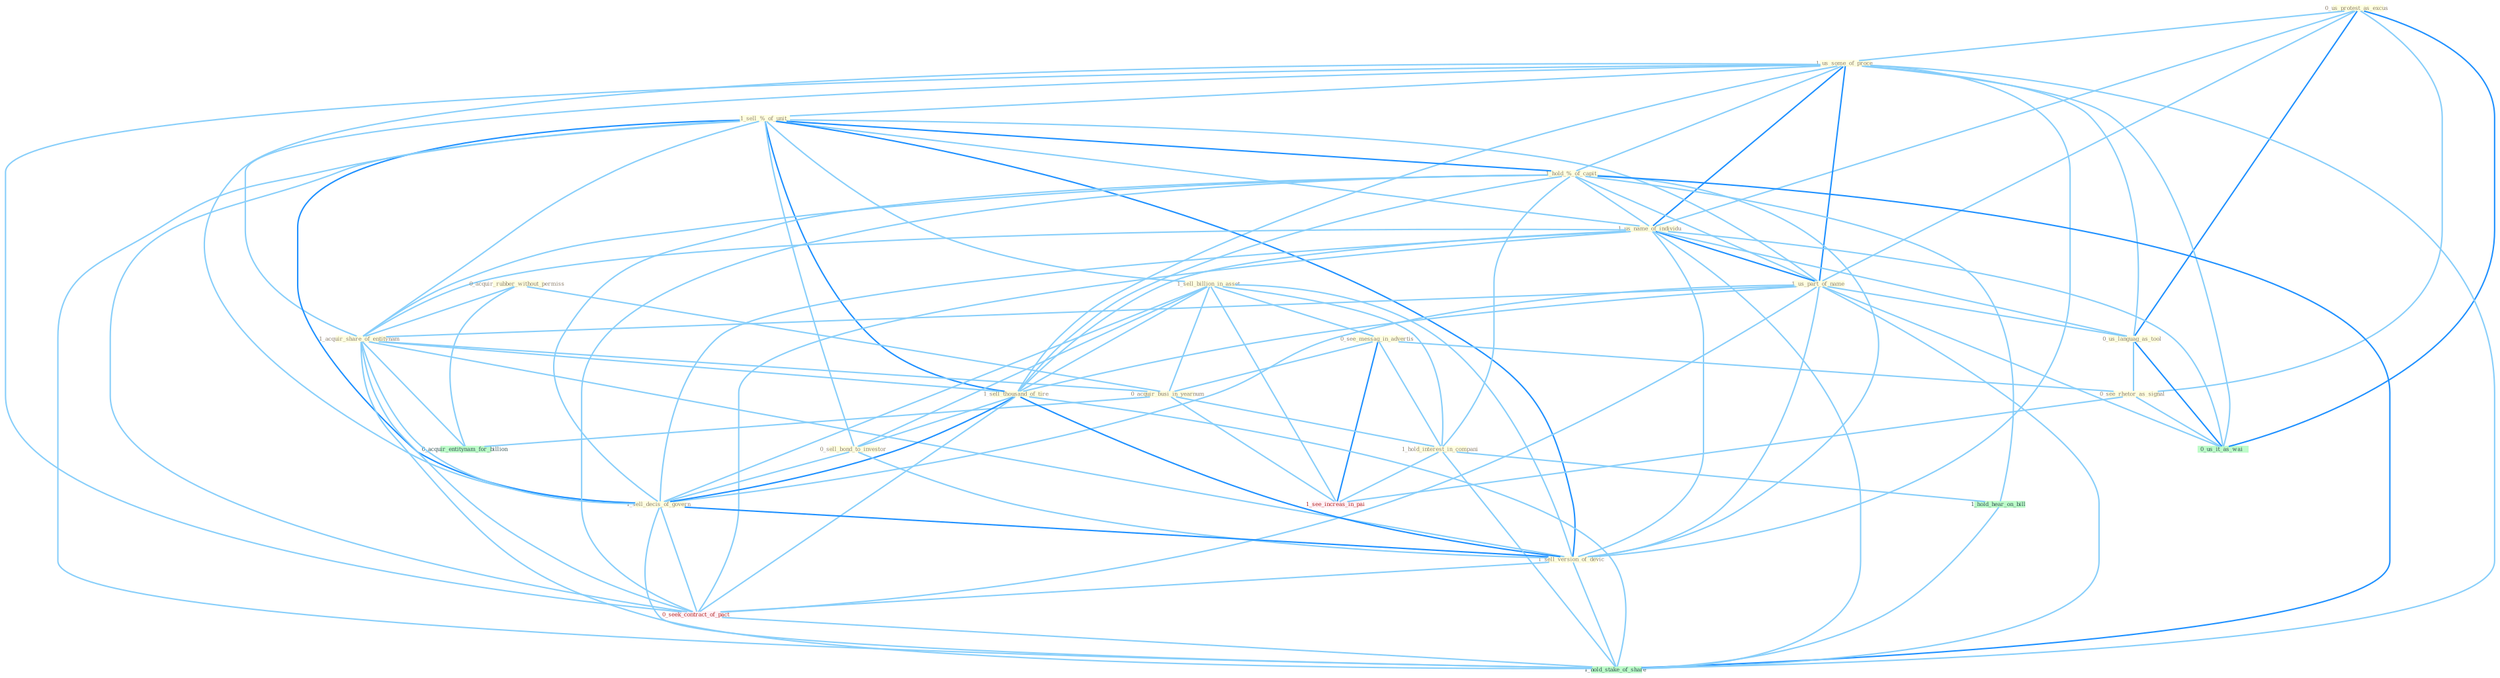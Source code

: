 Graph G{ 
    node
    [shape=polygon,style=filled,width=.5,height=.06,color="#BDFCC9",fixedsize=true,fontsize=4,
    fontcolor="#2f4f4f"];
    {node
    [color="#ffffe0", fontcolor="#8b7d6b"] "0_us_protest_as_excus " "1_us_some_of_proce " "1_sell_%_of_unit " "1_hold_%_of_capit " "1_sell_billion_in_asset " "0_see_messag_in_advertis " "1_us_name_of_individu " "1_us_part_of_name " "0_acquir_rubber_without_permiss " "1_acquir_share_of_entitynam " "0_us_languag_as_tool " "0_see_rhetor_as_signal " "0_acquir_busi_in_yearnum " "1_sell_thousand_of_tire " "1_hold_interest_in_compani " "0_sell_bond_to_investor " "1_sell_decis_of_govern " "1_sell_version_of_devic "}
{node [color="#fff0f5", fontcolor="#b22222"] "0_seek_contract_of_pact " "1_see_increas_in_pai "}
edge [color="#B0E2FF"];

	"0_us_protest_as_excus " -- "1_us_some_of_proce " [w="1", color="#87cefa" ];
	"0_us_protest_as_excus " -- "1_us_name_of_individu " [w="1", color="#87cefa" ];
	"0_us_protest_as_excus " -- "1_us_part_of_name " [w="1", color="#87cefa" ];
	"0_us_protest_as_excus " -- "0_us_languag_as_tool " [w="2", color="#1e90ff" , len=0.8];
	"0_us_protest_as_excus " -- "0_see_rhetor_as_signal " [w="1", color="#87cefa" ];
	"0_us_protest_as_excus " -- "0_us_it_as_wai " [w="2", color="#1e90ff" , len=0.8];
	"1_us_some_of_proce " -- "1_sell_%_of_unit " [w="1", color="#87cefa" ];
	"1_us_some_of_proce " -- "1_hold_%_of_capit " [w="1", color="#87cefa" ];
	"1_us_some_of_proce " -- "1_us_name_of_individu " [w="2", color="#1e90ff" , len=0.8];
	"1_us_some_of_proce " -- "1_us_part_of_name " [w="2", color="#1e90ff" , len=0.8];
	"1_us_some_of_proce " -- "1_acquir_share_of_entitynam " [w="1", color="#87cefa" ];
	"1_us_some_of_proce " -- "0_us_languag_as_tool " [w="1", color="#87cefa" ];
	"1_us_some_of_proce " -- "1_sell_thousand_of_tire " [w="1", color="#87cefa" ];
	"1_us_some_of_proce " -- "1_sell_decis_of_govern " [w="1", color="#87cefa" ];
	"1_us_some_of_proce " -- "1_sell_version_of_devic " [w="1", color="#87cefa" ];
	"1_us_some_of_proce " -- "0_seek_contract_of_pact " [w="1", color="#87cefa" ];
	"1_us_some_of_proce " -- "0_us_it_as_wai " [w="1", color="#87cefa" ];
	"1_us_some_of_proce " -- "1_hold_stake_of_share " [w="1", color="#87cefa" ];
	"1_sell_%_of_unit " -- "1_hold_%_of_capit " [w="2", color="#1e90ff" , len=0.8];
	"1_sell_%_of_unit " -- "1_sell_billion_in_asset " [w="1", color="#87cefa" ];
	"1_sell_%_of_unit " -- "1_us_name_of_individu " [w="1", color="#87cefa" ];
	"1_sell_%_of_unit " -- "1_us_part_of_name " [w="1", color="#87cefa" ];
	"1_sell_%_of_unit " -- "1_acquir_share_of_entitynam " [w="1", color="#87cefa" ];
	"1_sell_%_of_unit " -- "1_sell_thousand_of_tire " [w="2", color="#1e90ff" , len=0.8];
	"1_sell_%_of_unit " -- "0_sell_bond_to_investor " [w="1", color="#87cefa" ];
	"1_sell_%_of_unit " -- "1_sell_decis_of_govern " [w="2", color="#1e90ff" , len=0.8];
	"1_sell_%_of_unit " -- "1_sell_version_of_devic " [w="2", color="#1e90ff" , len=0.8];
	"1_sell_%_of_unit " -- "0_seek_contract_of_pact " [w="1", color="#87cefa" ];
	"1_sell_%_of_unit " -- "1_hold_stake_of_share " [w="1", color="#87cefa" ];
	"1_hold_%_of_capit " -- "1_us_name_of_individu " [w="1", color="#87cefa" ];
	"1_hold_%_of_capit " -- "1_us_part_of_name " [w="1", color="#87cefa" ];
	"1_hold_%_of_capit " -- "1_acquir_share_of_entitynam " [w="1", color="#87cefa" ];
	"1_hold_%_of_capit " -- "1_sell_thousand_of_tire " [w="1", color="#87cefa" ];
	"1_hold_%_of_capit " -- "1_hold_interest_in_compani " [w="1", color="#87cefa" ];
	"1_hold_%_of_capit " -- "1_sell_decis_of_govern " [w="1", color="#87cefa" ];
	"1_hold_%_of_capit " -- "1_sell_version_of_devic " [w="1", color="#87cefa" ];
	"1_hold_%_of_capit " -- "0_seek_contract_of_pact " [w="1", color="#87cefa" ];
	"1_hold_%_of_capit " -- "1_hold_hear_on_bill " [w="1", color="#87cefa" ];
	"1_hold_%_of_capit " -- "1_hold_stake_of_share " [w="2", color="#1e90ff" , len=0.8];
	"1_sell_billion_in_asset " -- "0_see_messag_in_advertis " [w="1", color="#87cefa" ];
	"1_sell_billion_in_asset " -- "0_acquir_busi_in_yearnum " [w="1", color="#87cefa" ];
	"1_sell_billion_in_asset " -- "1_sell_thousand_of_tire " [w="1", color="#87cefa" ];
	"1_sell_billion_in_asset " -- "1_hold_interest_in_compani " [w="1", color="#87cefa" ];
	"1_sell_billion_in_asset " -- "0_sell_bond_to_investor " [w="1", color="#87cefa" ];
	"1_sell_billion_in_asset " -- "1_sell_decis_of_govern " [w="1", color="#87cefa" ];
	"1_sell_billion_in_asset " -- "1_sell_version_of_devic " [w="1", color="#87cefa" ];
	"1_sell_billion_in_asset " -- "1_see_increas_in_pai " [w="1", color="#87cefa" ];
	"0_see_messag_in_advertis " -- "0_see_rhetor_as_signal " [w="1", color="#87cefa" ];
	"0_see_messag_in_advertis " -- "0_acquir_busi_in_yearnum " [w="1", color="#87cefa" ];
	"0_see_messag_in_advertis " -- "1_hold_interest_in_compani " [w="1", color="#87cefa" ];
	"0_see_messag_in_advertis " -- "1_see_increas_in_pai " [w="2", color="#1e90ff" , len=0.8];
	"1_us_name_of_individu " -- "1_us_part_of_name " [w="2", color="#1e90ff" , len=0.8];
	"1_us_name_of_individu " -- "1_acquir_share_of_entitynam " [w="1", color="#87cefa" ];
	"1_us_name_of_individu " -- "0_us_languag_as_tool " [w="1", color="#87cefa" ];
	"1_us_name_of_individu " -- "1_sell_thousand_of_tire " [w="1", color="#87cefa" ];
	"1_us_name_of_individu " -- "1_sell_decis_of_govern " [w="1", color="#87cefa" ];
	"1_us_name_of_individu " -- "1_sell_version_of_devic " [w="1", color="#87cefa" ];
	"1_us_name_of_individu " -- "0_seek_contract_of_pact " [w="1", color="#87cefa" ];
	"1_us_name_of_individu " -- "0_us_it_as_wai " [w="1", color="#87cefa" ];
	"1_us_name_of_individu " -- "1_hold_stake_of_share " [w="1", color="#87cefa" ];
	"1_us_part_of_name " -- "1_acquir_share_of_entitynam " [w="1", color="#87cefa" ];
	"1_us_part_of_name " -- "0_us_languag_as_tool " [w="1", color="#87cefa" ];
	"1_us_part_of_name " -- "1_sell_thousand_of_tire " [w="1", color="#87cefa" ];
	"1_us_part_of_name " -- "1_sell_decis_of_govern " [w="1", color="#87cefa" ];
	"1_us_part_of_name " -- "1_sell_version_of_devic " [w="1", color="#87cefa" ];
	"1_us_part_of_name " -- "0_seek_contract_of_pact " [w="1", color="#87cefa" ];
	"1_us_part_of_name " -- "0_us_it_as_wai " [w="1", color="#87cefa" ];
	"1_us_part_of_name " -- "1_hold_stake_of_share " [w="1", color="#87cefa" ];
	"0_acquir_rubber_without_permiss " -- "1_acquir_share_of_entitynam " [w="1", color="#87cefa" ];
	"0_acquir_rubber_without_permiss " -- "0_acquir_busi_in_yearnum " [w="1", color="#87cefa" ];
	"0_acquir_rubber_without_permiss " -- "0_acquir_entitynam_for_billion " [w="1", color="#87cefa" ];
	"1_acquir_share_of_entitynam " -- "0_acquir_busi_in_yearnum " [w="1", color="#87cefa" ];
	"1_acquir_share_of_entitynam " -- "1_sell_thousand_of_tire " [w="1", color="#87cefa" ];
	"1_acquir_share_of_entitynam " -- "1_sell_decis_of_govern " [w="1", color="#87cefa" ];
	"1_acquir_share_of_entitynam " -- "1_sell_version_of_devic " [w="1", color="#87cefa" ];
	"1_acquir_share_of_entitynam " -- "0_seek_contract_of_pact " [w="1", color="#87cefa" ];
	"1_acquir_share_of_entitynam " -- "0_acquir_entitynam_for_billion " [w="1", color="#87cefa" ];
	"1_acquir_share_of_entitynam " -- "1_hold_stake_of_share " [w="1", color="#87cefa" ];
	"0_us_languag_as_tool " -- "0_see_rhetor_as_signal " [w="1", color="#87cefa" ];
	"0_us_languag_as_tool " -- "0_us_it_as_wai " [w="2", color="#1e90ff" , len=0.8];
	"0_see_rhetor_as_signal " -- "0_us_it_as_wai " [w="1", color="#87cefa" ];
	"0_see_rhetor_as_signal " -- "1_see_increas_in_pai " [w="1", color="#87cefa" ];
	"0_acquir_busi_in_yearnum " -- "1_hold_interest_in_compani " [w="1", color="#87cefa" ];
	"0_acquir_busi_in_yearnum " -- "0_acquir_entitynam_for_billion " [w="1", color="#87cefa" ];
	"0_acquir_busi_in_yearnum " -- "1_see_increas_in_pai " [w="1", color="#87cefa" ];
	"1_sell_thousand_of_tire " -- "0_sell_bond_to_investor " [w="1", color="#87cefa" ];
	"1_sell_thousand_of_tire " -- "1_sell_decis_of_govern " [w="2", color="#1e90ff" , len=0.8];
	"1_sell_thousand_of_tire " -- "1_sell_version_of_devic " [w="2", color="#1e90ff" , len=0.8];
	"1_sell_thousand_of_tire " -- "0_seek_contract_of_pact " [w="1", color="#87cefa" ];
	"1_sell_thousand_of_tire " -- "1_hold_stake_of_share " [w="1", color="#87cefa" ];
	"1_hold_interest_in_compani " -- "1_see_increas_in_pai " [w="1", color="#87cefa" ];
	"1_hold_interest_in_compani " -- "1_hold_hear_on_bill " [w="1", color="#87cefa" ];
	"1_hold_interest_in_compani " -- "1_hold_stake_of_share " [w="1", color="#87cefa" ];
	"0_sell_bond_to_investor " -- "1_sell_decis_of_govern " [w="1", color="#87cefa" ];
	"0_sell_bond_to_investor " -- "1_sell_version_of_devic " [w="1", color="#87cefa" ];
	"1_sell_decis_of_govern " -- "1_sell_version_of_devic " [w="2", color="#1e90ff" , len=0.8];
	"1_sell_decis_of_govern " -- "0_seek_contract_of_pact " [w="1", color="#87cefa" ];
	"1_sell_decis_of_govern " -- "1_hold_stake_of_share " [w="1", color="#87cefa" ];
	"1_sell_version_of_devic " -- "0_seek_contract_of_pact " [w="1", color="#87cefa" ];
	"1_sell_version_of_devic " -- "1_hold_stake_of_share " [w="1", color="#87cefa" ];
	"0_seek_contract_of_pact " -- "1_hold_stake_of_share " [w="1", color="#87cefa" ];
	"1_hold_hear_on_bill " -- "1_hold_stake_of_share " [w="1", color="#87cefa" ];
}